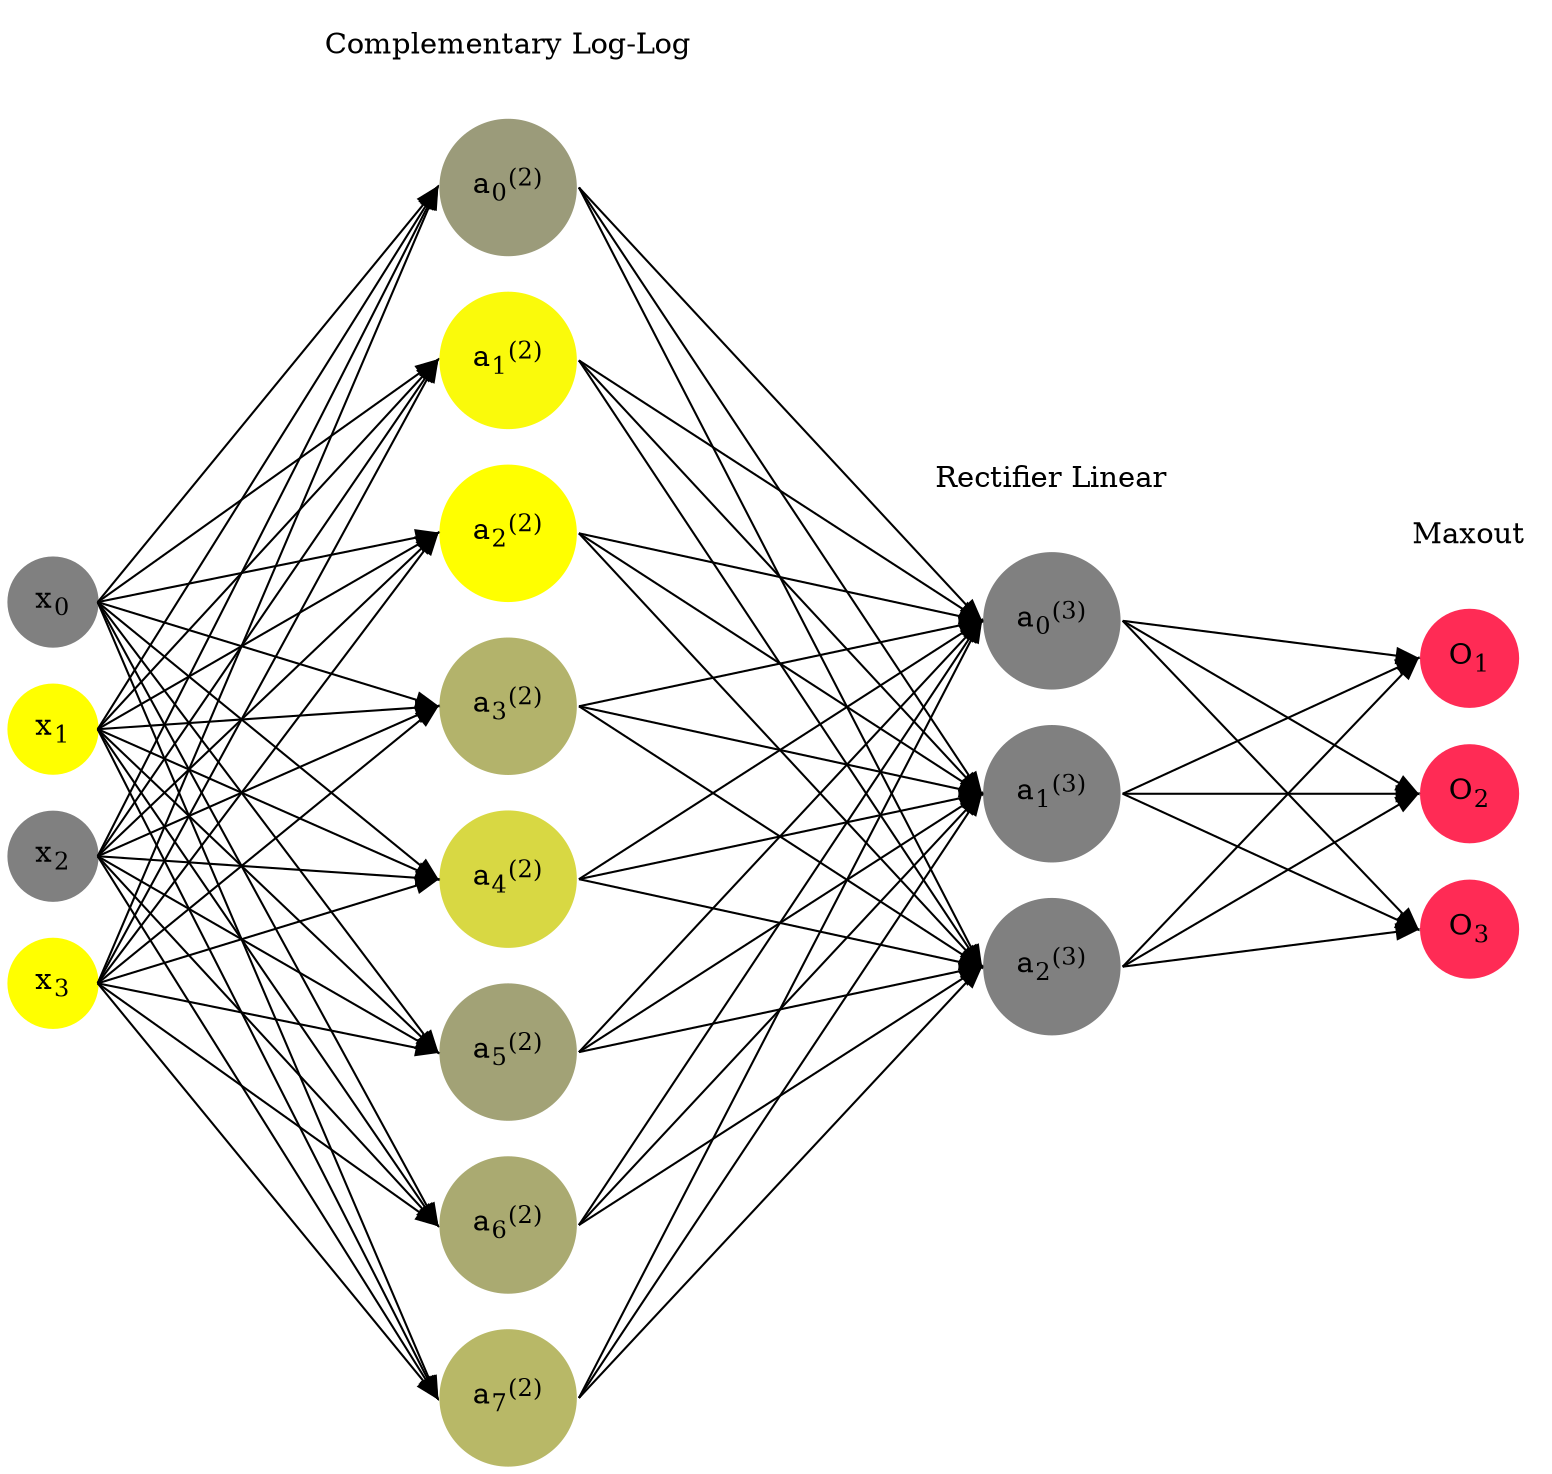 digraph G {
	rankdir = LR;
	splines=false;
	edge[style=invis];
	ranksep= 1.4;
	{
	node [shape=circle, color="0.1667, 0.0, 0.5", style=filled, fillcolor="0.1667, 0.0, 0.5"];
	x0 [label=<x<sub>0</sub>>];
	}
	{
	node [shape=circle, color="0.1667, 1.0, 1.0", style=filled, fillcolor="0.1667, 1.0, 1.0"];
	x1 [label=<x<sub>1</sub>>];
	}
	{
	node [shape=circle, color="0.1667, 0.0, 0.5", style=filled, fillcolor="0.1667, 0.0, 0.5"];
	x2 [label=<x<sub>2</sub>>];
	}
	{
	node [shape=circle, color="0.1667, 1.0, 1.0", style=filled, fillcolor="0.1667, 1.0, 1.0"];
	x3 [label=<x<sub>3</sub>>];
	}
	{
	node [shape=circle, color="0.1667, 0.212692, 0.606346", style=filled, fillcolor="0.1667, 0.212692, 0.606346"];
	a02 [label=<a<sub>0</sub><sup>(2)</sup>>];
	}
	{
	node [shape=circle, color="0.1667, 0.955062, 0.977531", style=filled, fillcolor="0.1667, 0.955062, 0.977531"];
	a12 [label=<a<sub>1</sub><sup>(2)</sup>>];
	}
	{
	node [shape=circle, color="0.1667, 0.999998, 0.999999", style=filled, fillcolor="0.1667, 0.999998, 0.999999"];
	a22 [label=<a<sub>2</sub><sup>(2)</sup>>];
	}
	{
	node [shape=circle, color="0.1667, 0.403396, 0.701698", style=filled, fillcolor="0.1667, 0.403396, 0.701698"];
	a32 [label=<a<sub>3</sub><sup>(2)</sup>>];
	}
	{
	node [shape=circle, color="0.1667, 0.688725, 0.844362", style=filled, fillcolor="0.1667, 0.688725, 0.844362"];
	a42 [label=<a<sub>4</sub><sup>(2)</sup>>];
	}
	{
	node [shape=circle, color="0.1667, 0.272209, 0.636105", style=filled, fillcolor="0.1667, 0.272209, 0.636105"];
	a52 [label=<a<sub>5</sub><sup>(2)</sup>>];
	}
	{
	node [shape=circle, color="0.1667, 0.335586, 0.667793", style=filled, fillcolor="0.1667, 0.335586, 0.667793"];
	a62 [label=<a<sub>6</sub><sup>(2)</sup>>];
	}
	{
	node [shape=circle, color="0.1667, 0.438700, 0.719350", style=filled, fillcolor="0.1667, 0.438700, 0.719350"];
	a72 [label=<a<sub>7</sub><sup>(2)</sup>>];
	}
	{
	node [shape=circle, color="0.1667, 0.000000, 0.500000", style=filled, fillcolor="0.1667, 0.000000, 0.500000"];
	a03 [label=<a<sub>0</sub><sup>(3)</sup>>];
	}
	{
	node [shape=circle, color="0.1667, 0.000000, 0.500000", style=filled, fillcolor="0.1667, 0.000000, 0.500000"];
	a13 [label=<a<sub>1</sub><sup>(3)</sup>>];
	}
	{
	node [shape=circle, color="0.1667, 0.000000, 0.500000", style=filled, fillcolor="0.1667, 0.000000, 0.500000"];
	a23 [label=<a<sub>2</sub><sup>(3)</sup>>];
	}
	{
	node [shape=circle, color="0.9667, 0.83, 1.0", style=filled, fillcolor="0.9667, 0.83, 1.0"];
	O1 [label=<O<sub>1</sub>>];
	}
	{
	node [shape=circle, color="0.9667, 0.83, 1.0", style=filled, fillcolor="0.9667, 0.83, 1.0"];
	O2 [label=<O<sub>2</sub>>];
	}
	{
	node [shape=circle, color="0.9667, 0.83, 1.0", style=filled, fillcolor="0.9667, 0.83, 1.0"];
	O3 [label=<O<sub>3</sub>>];
	}
	{
	rank=same;
	x0->x1->x2->x3;
	}
	{
	rank=same;
	a02->a12->a22->a32->a42->a52->a62->a72;
	}
	{
	rank=same;
	a03->a13->a23;
	}
	{
	rank=same;
	O1->O2->O3;
	}
	l1 [shape=plaintext,label="Complementary Log-Log"];
	l1->a02;
	{rank=same; l1;a02};
	l2 [shape=plaintext,label="Rectifier Linear"];
	l2->a03;
	{rank=same; l2;a03};
	l3 [shape=plaintext,label="Maxout"];
	l3->O1;
	{rank=same; l3;O1};
edge[style=solid, tailport=e, headport=w];
	{x0;x1;x2;x3} -> {a02;a12;a22;a32;a42;a52;a62;a72};
	{a02;a12;a22;a32;a42;a52;a62;a72} -> {a03;a13;a23};
	{a03;a13;a23} -> {O1,O2,O3};
}
